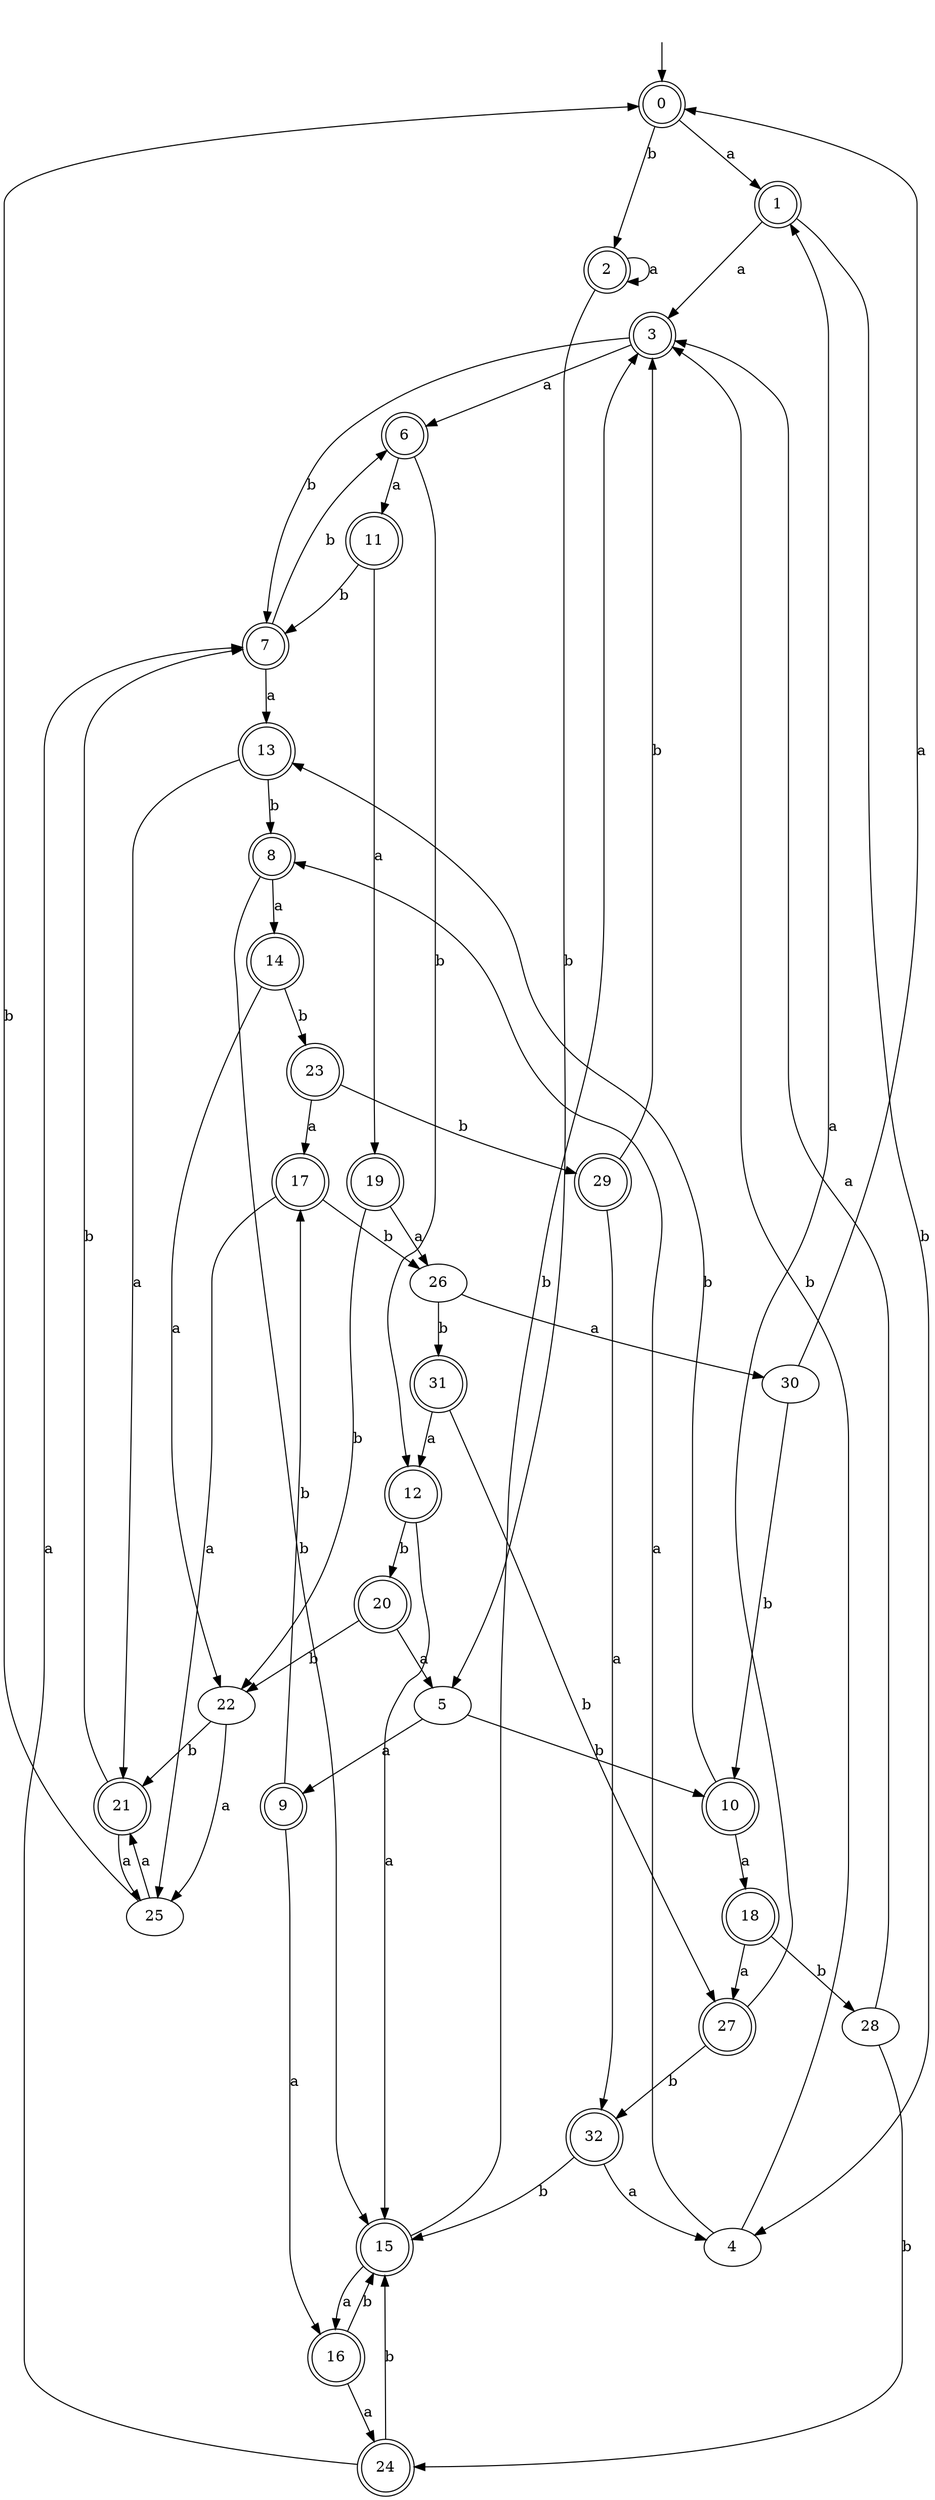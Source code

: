 digraph RandomDFA {
  __start0 [label="", shape=none];
  __start0 -> 0 [label=""];
  0 [shape=circle] [shape=doublecircle]
  0 -> 1 [label="a"]
  0 -> 2 [label="b"]
  1 [shape=doublecircle]
  1 -> 3 [label="a"]
  1 -> 4 [label="b"]
  2 [shape=doublecircle]
  2 -> 2 [label="a"]
  2 -> 5 [label="b"]
  3 [shape=doublecircle]
  3 -> 6 [label="a"]
  3 -> 7 [label="b"]
  4
  4 -> 8 [label="a"]
  4 -> 3 [label="b"]
  5
  5 -> 9 [label="a"]
  5 -> 10 [label="b"]
  6 [shape=doublecircle]
  6 -> 11 [label="a"]
  6 -> 12 [label="b"]
  7 [shape=doublecircle]
  7 -> 13 [label="a"]
  7 -> 6 [label="b"]
  8 [shape=doublecircle]
  8 -> 14 [label="a"]
  8 -> 15 [label="b"]
  9 [shape=doublecircle]
  9 -> 16 [label="a"]
  9 -> 17 [label="b"]
  10 [shape=doublecircle]
  10 -> 18 [label="a"]
  10 -> 13 [label="b"]
  11 [shape=doublecircle]
  11 -> 19 [label="a"]
  11 -> 7 [label="b"]
  12 [shape=doublecircle]
  12 -> 15 [label="a"]
  12 -> 20 [label="b"]
  13 [shape=doublecircle]
  13 -> 21 [label="a"]
  13 -> 8 [label="b"]
  14 [shape=doublecircle]
  14 -> 22 [label="a"]
  14 -> 23 [label="b"]
  15 [shape=doublecircle]
  15 -> 16 [label="a"]
  15 -> 3 [label="b"]
  16 [shape=doublecircle]
  16 -> 24 [label="a"]
  16 -> 15 [label="b"]
  17 [shape=doublecircle]
  17 -> 25 [label="a"]
  17 -> 26 [label="b"]
  18 [shape=doublecircle]
  18 -> 27 [label="a"]
  18 -> 28 [label="b"]
  19 [shape=doublecircle]
  19 -> 26 [label="a"]
  19 -> 22 [label="b"]
  20 [shape=doublecircle]
  20 -> 5 [label="a"]
  20 -> 22 [label="b"]
  21 [shape=doublecircle]
  21 -> 25 [label="a"]
  21 -> 7 [label="b"]
  22
  22 -> 25 [label="a"]
  22 -> 21 [label="b"]
  23 [shape=doublecircle]
  23 -> 17 [label="a"]
  23 -> 29 [label="b"]
  24 [shape=doublecircle]
  24 -> 7 [label="a"]
  24 -> 15 [label="b"]
  25
  25 -> 21 [label="a"]
  25 -> 0 [label="b"]
  26
  26 -> 30 [label="a"]
  26 -> 31 [label="b"]
  27 [shape=doublecircle]
  27 -> 1 [label="a"]
  27 -> 32 [label="b"]
  28
  28 -> 3 [label="a"]
  28 -> 24 [label="b"]
  29 [shape=doublecircle]
  29 -> 32 [label="a"]
  29 -> 3 [label="b"]
  30
  30 -> 0 [label="a"]
  30 -> 10 [label="b"]
  31 [shape=doublecircle]
  31 -> 12 [label="a"]
  31 -> 27 [label="b"]
  32 [shape=doublecircle]
  32 -> 4 [label="a"]
  32 -> 15 [label="b"]
}
